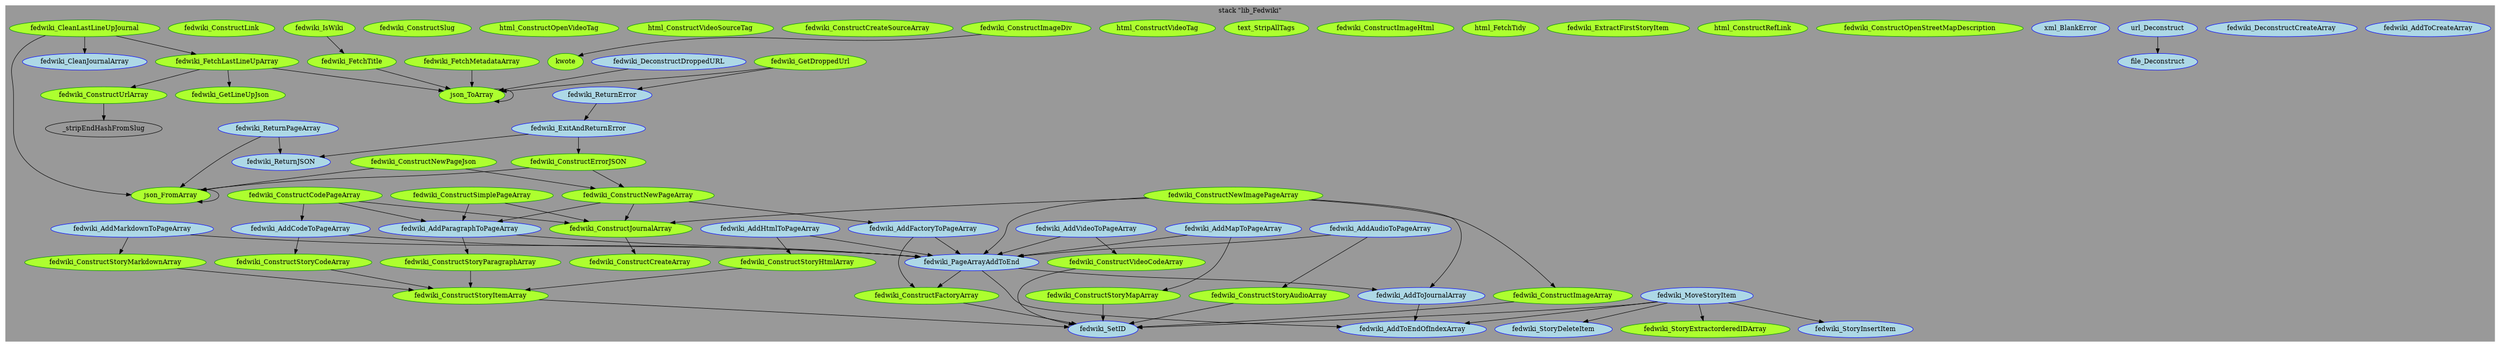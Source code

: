 digraph "dot_FromArray" {	graph [		clusterrank="true"		size="31.2500,31.2500"	];		subgraph "pc" {		node [];			n53 [label="_stripEndHashFromSlug" URL="_stripEndHashFromSlug%2Cpc%2Cstack+%22lib_Fedwiki%22%2C1"];	}		subgraph "c" {		node [fillcolor="LightBlue", style="filled", color="Blue"];			n35 [label="fedwiki_AddToCreateArray" URL="fedwiki_AddToCreateArray%2Cc%2Cstack+%22lib_Fedwiki%22%2C1"];		n29 [label="file_Deconstruct" URL="file_Deconstruct%2Cc%2Cstack+%22lib_Fedwiki%22%2C1"];		n22 [label="fedwiki_AddCodeToPageArray" URL="fedwiki_AddCodeToPageArray%2Cc%2Cstack+%22lib_Fedwiki%22%2C1"];		n67 [label="fedwiki_DeconstructCreateArray" URL="fedwiki_DeconstructCreateArray%2Cc%2Cstack+%22lib_Fedwiki%22%2C1"];		n43 [label="fedwiki_MoveStoryItem" URL="fedwiki_MoveStoryItem%2Cc%2Cstack+%22lib_Fedwiki%22%2C1"];		n36 [label="fedwiki_AddToJournalArray" URL="fedwiki_AddToJournalArray%2Cc%2Cstack+%22lib_Fedwiki%22%2C1"];		n70 [label="fedwiki_AddAudioToPageArray" URL="fedwiki_AddAudioToPageArray%2Cc%2Cstack+%22lib_Fedwiki%22%2C1"];		n48 [label="fedwiki_ReturnPageArray" URL="fedwiki_ReturnPageArray%2Cc%2Cstack+%22lib_Fedwiki%22%2C1"];		n28 [label="url_Deconstruct" URL="url_Deconstruct%2Cc%2Cstack+%22lib_Fedwiki%22%2C1"];		n66 [label="fedwiki_DeconstructDroppedURL" URL="fedwiki_DeconstructDroppedURL%2Cc%2Cstack+%22lib_Fedwiki%22%2C1"];		n37 [label="fedwiki_AddToEndOfIndexArray" URL="fedwiki_AddToEndOfIndexArray%2Cc%2Cstack+%22lib_Fedwiki%22%2C1"];		n32 [label="fedwiki_StoryInsertItem" URL="fedwiki_StoryInsertItem%2Cc%2Cstack+%22lib_Fedwiki%22%2C1"];		n24 [label="fedwiki_ReturnJSON" URL="fedwiki_ReturnJSON%2Cc%2Cstack+%22lib_Fedwiki%22%2C1"];		n61 [label="fedwiki_AddFactoryToPageArray" URL="fedwiki_AddFactoryToPageArray%2Cc%2Cstack+%22lib_Fedwiki%22%2C1"];		n16 [label="fedwiki_AddParagraphToPageArray" URL="fedwiki_AddParagraphToPageArray%2Cc%2Cstack+%22lib_Fedwiki%22%2C1"];		n3 [label="fedwiki_ExitAndReturnError" URL="fedwiki_ExitAndReturnError%2Cc%2Cstack+%22lib_Fedwiki%22%2C1"];		n38 [label="xml_BlankError" URL="xml_BlankError%2Cc%2Cstack+%22lib_Fedwiki%22%2C1"];		n58 [label="fedwiki_AddHtmlToPageArray" URL="fedwiki_AddHtmlToPageArray%2Cc%2Cstack+%22lib_Fedwiki%22%2C1"];		n18 [label="fedwiki_PageArrayAddToEnd" URL="fedwiki_PageArrayAddToEnd%2Cc%2Cstack+%22lib_Fedwiki%22%2C1"];		n27 [label="fedwiki_StoryDeleteItem" URL="fedwiki_StoryDeleteItem%2Cc%2Cstack+%22lib_Fedwiki%22%2C1"];		n2 [label="fedwiki_ReturnError" URL="fedwiki_ReturnError%2Cc%2Cstack+%22lib_Fedwiki%22%2C1"];		n52 [label="fedwiki_AddMapToPageArray" URL="fedwiki_AddMapToPageArray%2Cc%2Cstack+%22lib_Fedwiki%22%2C1"];		n40 [label="fedwiki_CleanJournalArray" URL="fedwiki_CleanJournalArray%2Cc%2Cstack+%22lib_Fedwiki%22%2C1"];		n63 [label="fedwiki_AddVideoToPageArray" URL="fedwiki_AddVideoToPageArray%2Cc%2Cstack+%22lib_Fedwiki%22%2C1"];		n64 [label="fedwiki_AddMarkdownToPageArray" URL="fedwiki_AddMarkdownToPageArray%2Cc%2Cstack+%22lib_Fedwiki%22%2C1"];		n13 [label="fedwiki_SetID" URL="fedwiki_SetID%2Cc%2Cstack+%22lib_Fedwiki%22%2C1"];	}		subgraph "f" {		node [fillcolor="GreenYellow", style="filled", color="Green4"];			n14 [label="fedwiki_ConstructOpenStreetMapDescription" URL="fedwiki_ConstructOpenStreetMapDescription%2Cf%2Cstack+%22lib_Fedwiki%22%2C1"];		n56 [label="fedwiki_ConstructNewImagePageArray" URL="fedwiki_ConstructNewImagePageArray%2Cf%2Cstack+%22lib_Fedwiki%22%2C1"];		n1 [label="json_ToArray" URL="json_ToArray%2Cf%2Cstack+%22lib_Fedwiki%22%2C1"];		n62 [label="html_ConstructRefLink" URL="html_ConstructRefLink%2Cf%2Cstack+%22lib_Fedwiki%22%2C1"];		n69 [label="fedwiki_ExtractFirstStoryItem" URL="fedwiki_ExtractFirstStoryItem%2Cf%2Cstack+%22lib_Fedwiki%22%2C1"];		n49 [label="html_FetchTidy" URL="html_FetchTidy%2Cf%2Cstack+%22lib_Fedwiki%22%2C1"];		n30 [label="fedwiki_ConstructStoryMapArray" URL="fedwiki_ConstructStoryMapArray%2Cf%2Cstack+%22lib_Fedwiki%22%2C1"];		n10 [label="fedwiki_ConstructStoryItemArray" URL="fedwiki_ConstructStoryItemArray%2Cf%2Cstack+%22lib_Fedwiki%22%2C1"];		n15 [label="fedwiki_ConstructStoryMarkdownArray" URL="fedwiki_ConstructStoryMarkdownArray%2Cf%2Cstack+%22lib_Fedwiki%22%2C1"];		n57 [label="fedwiki_ConstructImageArray" URL="fedwiki_ConstructImageArray%2Cf%2Cstack+%22lib_Fedwiki%22%2C1"];		n50 [label="fedwiki_ConstructErrorJSON" URL="fedwiki_ConstructErrorJSON%2Cf%2Cstack+%22lib_Fedwiki%22%2C1"];		n68 [label="fedwiki_ConstructImageHtml" URL="fedwiki_ConstructImageHtml%2Cf%2Cstack+%22lib_Fedwiki%22%2C1"];		n51 [label="fedwiki_ConstructNewPageArray" URL="fedwiki_ConstructNewPageArray%2Cf%2Cstack+%22lib_Fedwiki%22%2C1"];		n31 [label="text_StripAllTags" URL="text_StripAllTags%2Cf%2Cstack+%22lib_Fedwiki%22%2C1"];		n25 [label="fedwiki_ConstructSimplePageArray" URL="fedwiki_ConstructSimplePageArray%2Cf%2Cstack+%22lib_Fedwiki%22%2C1"];		n11 [label="fedwiki_GetDroppedUrl" URL="fedwiki_GetDroppedUrl%2Cf%2Cstack+%22lib_Fedwiki%22%2C1"];		n42 [label="json_FromArray" URL="json_FromArray%2Cf%2Cstack+%22lib_Fedwiki%22%2C1"];		n54 [label="html_ConstructVideoTag" URL="html_ConstructVideoTag%2Cf%2Cstack+%22lib_Fedwiki%22%2C1"];		n7 [label="fedwiki_ConstructImageDiv" URL="fedwiki_ConstructImageDiv%2Cf%2Cstack+%22lib_Fedwiki%22%2C1"];		n47 [label="fedwiki_ConstructCreateSourceArray" URL="fedwiki_ConstructCreateSourceArray%2Cf%2Cstack+%22lib_Fedwiki%22%2C1"];		n6 [label="html_ConstructVideoSourceTag" URL="html_ConstructVideoSourceTag%2Cf%2Cstack+%22lib_Fedwiki%22%2C1"];		n9 [label="fedwiki_ConstructStoryHtmlArray" URL="fedwiki_ConstructStoryHtmlArray%2Cf%2Cstack+%22lib_Fedwiki%22%2C1"];		n41 [label="fedwiki_FetchLastLineUpArray" URL="fedwiki_FetchLastLineUpArray%2Cf%2Cstack+%22lib_Fedwiki%22%2C1"];		n55 [label="fedwiki_ConstructNewPageJson" URL="fedwiki_ConstructNewPageJson%2Cf%2Cstack+%22lib_Fedwiki%22%2C1"];		n21 [label="fedwiki_FetchMetadataArray" URL="fedwiki_FetchMetadataArray%2Cf%2Cstack+%22lib_Fedwiki%22%2C1"];		n5 [label="fedwiki_FetchTitle" URL="fedwiki_FetchTitle%2Cf%2Cstack+%22lib_Fedwiki%22%2C1"];		n46 [label="html_ConstructOpenVideoTag" URL="html_ConstructOpenVideoTag%2Cf%2Cstack+%22lib_Fedwiki%22%2C1"];		n20 [label="fedwiki_ConstructSlug" URL="fedwiki_ConstructSlug%2Cf%2Cstack+%22lib_Fedwiki%22%2C1"];		n33 [label="fedwiki_ConstructStoryAudioArray" URL="fedwiki_ConstructStoryAudioArray%2Cf%2Cstack+%22lib_Fedwiki%22%2C1"];		n8 [label="kwote" URL="kwote%2Cf%2Cstack+%22lib_Fedwiki%22%2C1"];		n60 [label="fedwiki_GetLineUpJson" URL="fedwiki_GetLineUpJson%2Cf%2Cstack+%22lib_Fedwiki%22%2C1"];		n65 [label="fedwiki_ConstructCodePageArray" URL="fedwiki_ConstructCodePageArray%2Cf%2Cstack+%22lib_Fedwiki%22%2C1"];		n17 [label="fedwiki_ConstructStoryParagraphArray" URL="fedwiki_ConstructStoryParagraphArray%2Cf%2Cstack+%22lib_Fedwiki%22%2C1"];		n59 [label="fedwiki_ConstructUrlArray" URL="fedwiki_ConstructUrlArray%2Cf%2Cstack+%22lib_Fedwiki%22%2C1"];		n39 [label="fedwiki_CleanLastLineUpJournal" URL="fedwiki_CleanLastLineUpJournal%2Cf%2Cstack+%22lib_Fedwiki%22%2C1"];		n12 [label="fedwiki_ConstructFactoryArray" URL="fedwiki_ConstructFactoryArray%2Cf%2Cstack+%22lib_Fedwiki%22%2C1"];		n19 [label="fedwiki_ConstructCreateArray" URL="fedwiki_ConstructCreateArray%2Cf%2Cstack+%22lib_Fedwiki%22%2C1"];		n45 [label="fedwiki_ConstructLink" URL="fedwiki_ConstructLink%2Cf%2Cstack+%22lib_Fedwiki%22%2C1"];		n23 [label="fedwiki_ConstructStoryCodeArray" URL="fedwiki_ConstructStoryCodeArray%2Cf%2Cstack+%22lib_Fedwiki%22%2C1"];		n4 [label="fedwiki_IsWiki" URL="fedwiki_IsWiki%2Cf%2Cstack+%22lib_Fedwiki%22%2C1"];		n26 [label="fedwiki_ConstructJournalArray" URL="fedwiki_ConstructJournalArray%2Cf%2Cstack+%22lib_Fedwiki%22%2C1"];		n34 [label="fedwiki_ConstructVideoCodeArray" URL="fedwiki_ConstructVideoCodeArray%2Cf%2Cstack+%22lib_Fedwiki%22%2C1"];		n44 [label="fedwiki_StoryExtractorderedIDArray" URL="fedwiki_StoryExtractorderedIDArray%2Cf%2Cstack+%22lib_Fedwiki%22%2C1"];	}		subgraph cluster1 {			label="stack \"lib_Fedwiki\"";			style=filled;			color=grey60;			fillcolor=grey60;					n14; n56; n1; n35; n53; n62; n69; n49; n29; n30; n22; n67; n10; n43; n15; n57; n50; n36; n68; n70; n48; n51; n28; n31; n25; n66; n11; n42; n54; n7; n37; n47; n6; n9; n32; n24; n61; n16; n3; n41; n55; n21; n38; n58; n18; n5; n46; n20; n27; n33; n8; n60; n65; n17; n2; n52; n40; n59; n39; n63; n12; n19; n45; n23; n4; n26; n34; n64; n13; n44	}		n56 -> n36;	n56 -> n57;	n56 -> n26;	n56 -> n18;	n1 -> n1;	n22 -> n23;	n22 -> n18;	n30 -> n13;	n10 -> n13;	n43 -> n37;	n43 -> n13;	n43 -> n27;	n43 -> n44;	n43 -> n32;	n15 -> n10;	n57 -> n13;	n50 -> n51;	n50 -> n42;	n36 -> n37;	n70 -> n33;	n70 -> n18;	n48 -> n24;	n48 -> n42;	n51 -> n61;	n51 -> n16;	n51 -> n26;	n28 -> n29;	n25 -> n16;	n25 -> n26;	n66 -> n1;	n11 -> n2;	n11 -> n1;	n42 -> n42;	n7 -> n8;	n9 -> n10;	n61 -> n12;	n61 -> n18;	n16 -> n17;	n16 -> n18;	n3 -> n50;	n3 -> n24;	n55 -> n51;	n55 -> n42;	n58 -> n9;	n58 -> n18;	n21 -> n1;	n41 -> n59;	n41 -> n60;	n41 -> n1;	n18 -> n37;	n18 -> n36;	n18 -> n12;	n5 -> n1;	n33 -> n13;	n65 -> n22;	n65 -> n16;	n65 -> n26;	n17 -> n10;	n2 -> n3;	n52 -> n30;	n52 -> n18;	n63 -> n34;	n63 -> n18;	n39 -> n40;	n39 -> n41;	n39 -> n42;	n59 -> n53;	n12 -> n13;	n4 -> n5;	n23 -> n10;	n26 -> n19;	n34 -> n13;	n64 -> n15;	n64 -> n18;}